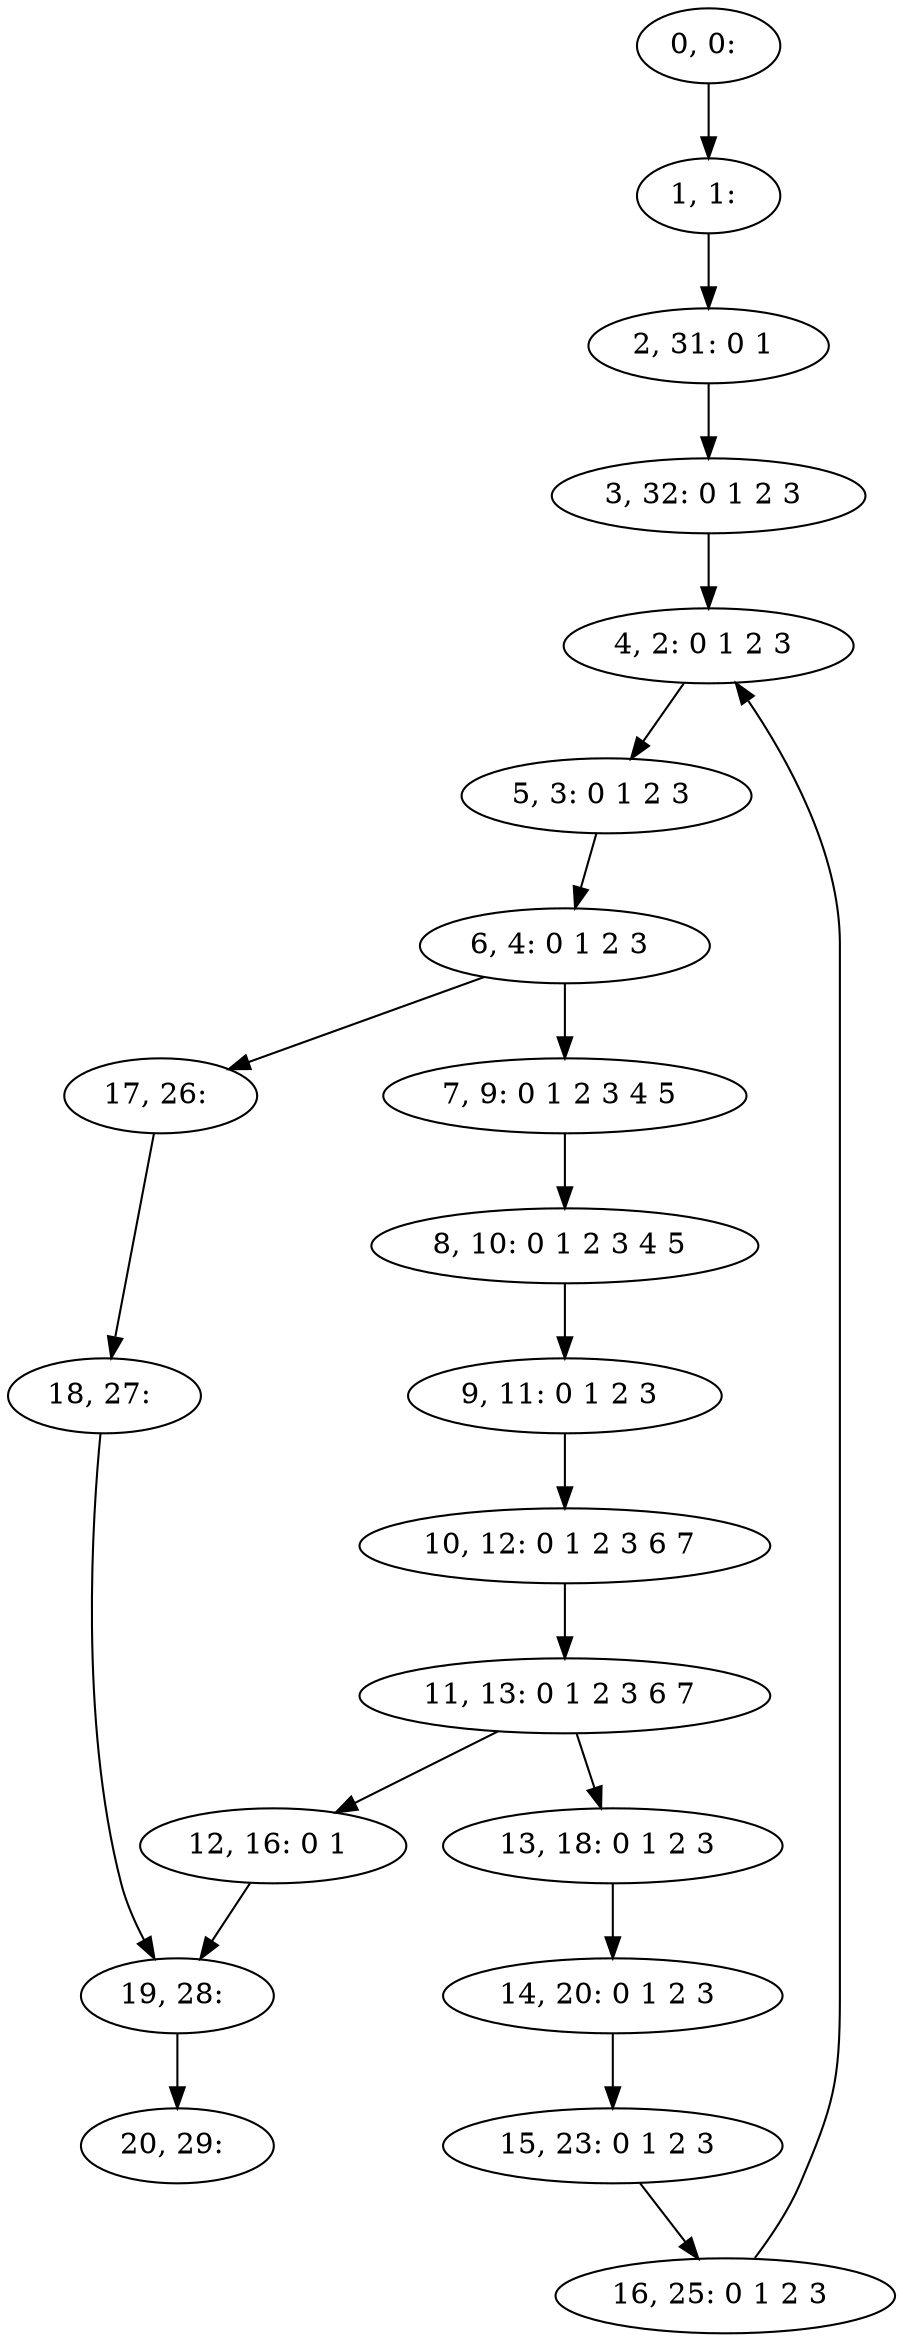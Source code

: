 digraph G {
0[label="0, 0: "];
1[label="1, 1: "];
2[label="2, 31: 0 1 "];
3[label="3, 32: 0 1 2 3 "];
4[label="4, 2: 0 1 2 3 "];
5[label="5, 3: 0 1 2 3 "];
6[label="6, 4: 0 1 2 3 "];
7[label="7, 9: 0 1 2 3 4 5 "];
8[label="8, 10: 0 1 2 3 4 5 "];
9[label="9, 11: 0 1 2 3 "];
10[label="10, 12: 0 1 2 3 6 7 "];
11[label="11, 13: 0 1 2 3 6 7 "];
12[label="12, 16: 0 1 "];
13[label="13, 18: 0 1 2 3 "];
14[label="14, 20: 0 1 2 3 "];
15[label="15, 23: 0 1 2 3 "];
16[label="16, 25: 0 1 2 3 "];
17[label="17, 26: "];
18[label="18, 27: "];
19[label="19, 28: "];
20[label="20, 29: "];
0->1 ;
1->2 ;
2->3 ;
3->4 ;
4->5 ;
5->6 ;
6->7 ;
6->17 ;
7->8 ;
8->9 ;
9->10 ;
10->11 ;
11->12 ;
11->13 ;
12->19 ;
13->14 ;
14->15 ;
15->16 ;
16->4 ;
17->18 ;
18->19 ;
19->20 ;
}
